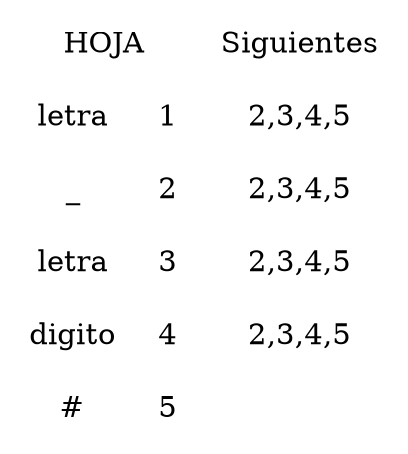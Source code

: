 digraph grafica{
rankdir=LR;
forcelabels= true;
node [shape = plain];
nodo20 [label = <<table border = '0' cellboder = '1' cellspacing='0' cellpadding='10'>
<tr>
<td COLSPAN='2'>HOJA</td>
<td>Siguientes</td>
</tr>
<tr>
<td>letra</td>
<td>1</td>
<td>2,3,4,5</td>
</tr>
<tr>
<td>_</td>
<td>2</td>
<td>2,3,4,5</td>
</tr>
<tr>
<td>letra</td>
<td>3</td>
<td>2,3,4,5</td>
</tr>
<tr>
<td>digito</td>
<td>4</td>
<td>2,3,4,5</td>
</tr>
<tr>
<td>#</td>
<td>5</td>
<td></td>
</tr>
</table>>];

}